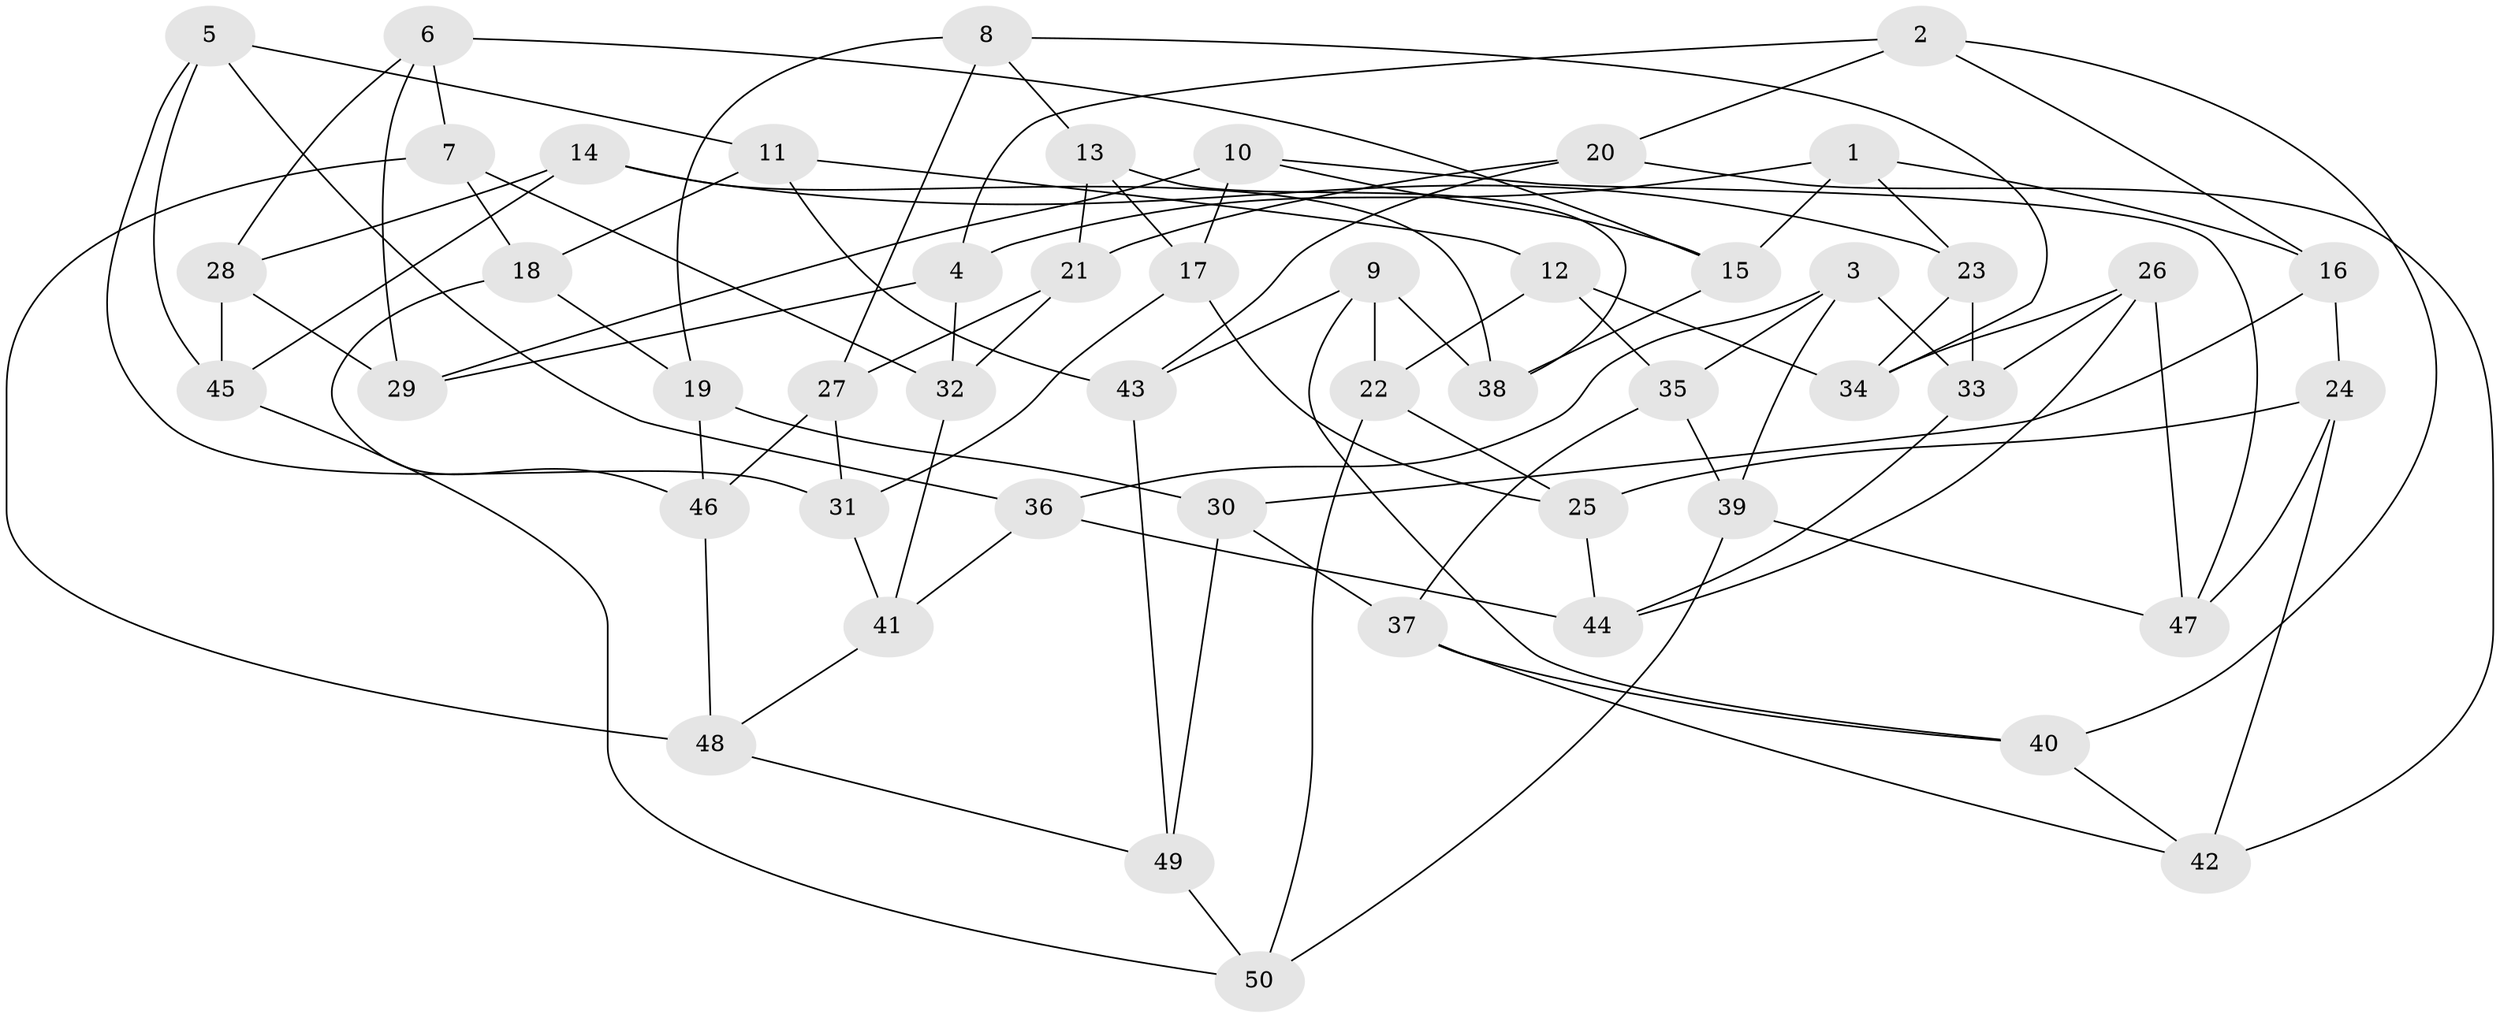 // Generated by graph-tools (version 1.1) at 2025/38/03/09/25 02:38:01]
// undirected, 50 vertices, 100 edges
graph export_dot {
graph [start="1"]
  node [color=gray90,style=filled];
  1;
  2;
  3;
  4;
  5;
  6;
  7;
  8;
  9;
  10;
  11;
  12;
  13;
  14;
  15;
  16;
  17;
  18;
  19;
  20;
  21;
  22;
  23;
  24;
  25;
  26;
  27;
  28;
  29;
  30;
  31;
  32;
  33;
  34;
  35;
  36;
  37;
  38;
  39;
  40;
  41;
  42;
  43;
  44;
  45;
  46;
  47;
  48;
  49;
  50;
  1 -- 15;
  1 -- 16;
  1 -- 23;
  1 -- 4;
  2 -- 40;
  2 -- 4;
  2 -- 20;
  2 -- 16;
  3 -- 33;
  3 -- 39;
  3 -- 35;
  3 -- 36;
  4 -- 32;
  4 -- 29;
  5 -- 45;
  5 -- 11;
  5 -- 31;
  5 -- 36;
  6 -- 28;
  6 -- 15;
  6 -- 29;
  6 -- 7;
  7 -- 48;
  7 -- 18;
  7 -- 32;
  8 -- 13;
  8 -- 34;
  8 -- 27;
  8 -- 19;
  9 -- 38;
  9 -- 22;
  9 -- 43;
  9 -- 40;
  10 -- 29;
  10 -- 47;
  10 -- 17;
  10 -- 15;
  11 -- 43;
  11 -- 18;
  11 -- 12;
  12 -- 34;
  12 -- 35;
  12 -- 22;
  13 -- 21;
  13 -- 17;
  13 -- 38;
  14 -- 38;
  14 -- 45;
  14 -- 23;
  14 -- 28;
  15 -- 38;
  16 -- 24;
  16 -- 30;
  17 -- 31;
  17 -- 25;
  18 -- 46;
  18 -- 19;
  19 -- 30;
  19 -- 46;
  20 -- 42;
  20 -- 43;
  20 -- 21;
  21 -- 32;
  21 -- 27;
  22 -- 50;
  22 -- 25;
  23 -- 33;
  23 -- 34;
  24 -- 25;
  24 -- 47;
  24 -- 42;
  25 -- 44;
  26 -- 47;
  26 -- 33;
  26 -- 34;
  26 -- 44;
  27 -- 46;
  27 -- 31;
  28 -- 29;
  28 -- 45;
  30 -- 37;
  30 -- 49;
  31 -- 41;
  32 -- 41;
  33 -- 44;
  35 -- 37;
  35 -- 39;
  36 -- 44;
  36 -- 41;
  37 -- 42;
  37 -- 40;
  39 -- 50;
  39 -- 47;
  40 -- 42;
  41 -- 48;
  43 -- 49;
  45 -- 50;
  46 -- 48;
  48 -- 49;
  49 -- 50;
}
